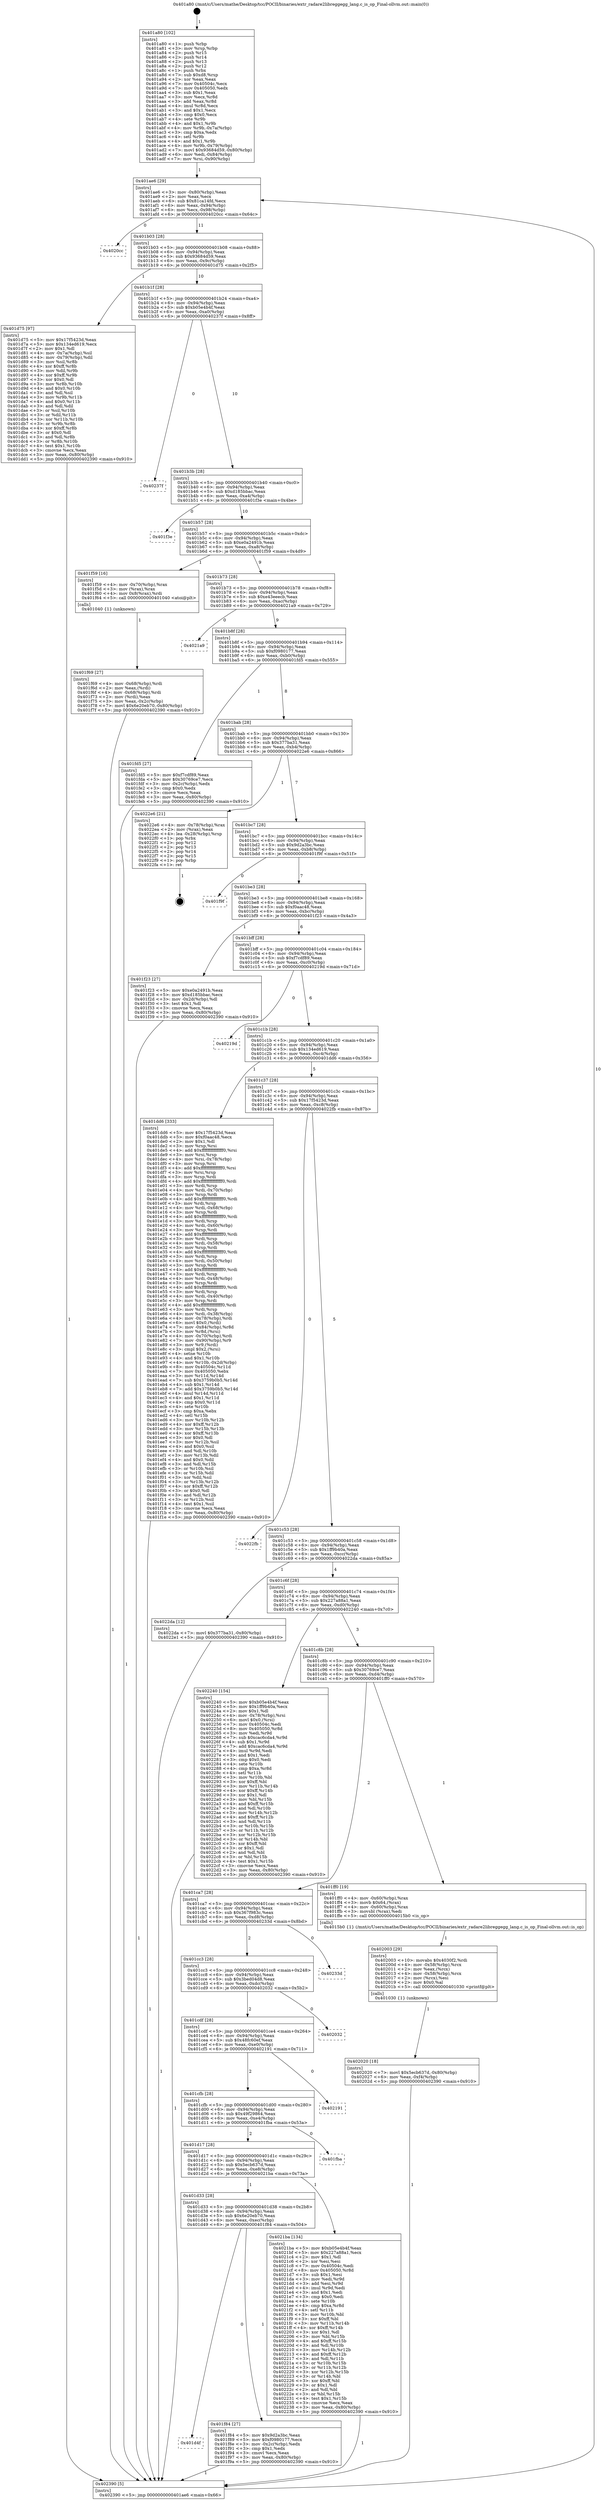 digraph "0x401a80" {
  label = "0x401a80 (/mnt/c/Users/mathe/Desktop/tcc/POCII/binaries/extr_radare2libreggegg_lang.c_is_op_Final-ollvm.out::main(0))"
  labelloc = "t"
  node[shape=record]

  Entry [label="",width=0.3,height=0.3,shape=circle,fillcolor=black,style=filled]
  "0x401ae6" [label="{
     0x401ae6 [29]\l
     | [instrs]\l
     &nbsp;&nbsp;0x401ae6 \<+3\>: mov -0x80(%rbp),%eax\l
     &nbsp;&nbsp;0x401ae9 \<+2\>: mov %eax,%ecx\l
     &nbsp;&nbsp;0x401aeb \<+6\>: sub $0x81ca14fd,%ecx\l
     &nbsp;&nbsp;0x401af1 \<+6\>: mov %eax,-0x94(%rbp)\l
     &nbsp;&nbsp;0x401af7 \<+6\>: mov %ecx,-0x98(%rbp)\l
     &nbsp;&nbsp;0x401afd \<+6\>: je 00000000004020cc \<main+0x64c\>\l
  }"]
  "0x4020cc" [label="{
     0x4020cc\l
  }", style=dashed]
  "0x401b03" [label="{
     0x401b03 [28]\l
     | [instrs]\l
     &nbsp;&nbsp;0x401b03 \<+5\>: jmp 0000000000401b08 \<main+0x88\>\l
     &nbsp;&nbsp;0x401b08 \<+6\>: mov -0x94(%rbp),%eax\l
     &nbsp;&nbsp;0x401b0e \<+5\>: sub $0x93684d59,%eax\l
     &nbsp;&nbsp;0x401b13 \<+6\>: mov %eax,-0x9c(%rbp)\l
     &nbsp;&nbsp;0x401b19 \<+6\>: je 0000000000401d75 \<main+0x2f5\>\l
  }"]
  Exit [label="",width=0.3,height=0.3,shape=circle,fillcolor=black,style=filled,peripheries=2]
  "0x401d75" [label="{
     0x401d75 [97]\l
     | [instrs]\l
     &nbsp;&nbsp;0x401d75 \<+5\>: mov $0x17f5423d,%eax\l
     &nbsp;&nbsp;0x401d7a \<+5\>: mov $0x134ed619,%ecx\l
     &nbsp;&nbsp;0x401d7f \<+2\>: mov $0x1,%dl\l
     &nbsp;&nbsp;0x401d81 \<+4\>: mov -0x7a(%rbp),%sil\l
     &nbsp;&nbsp;0x401d85 \<+4\>: mov -0x79(%rbp),%dil\l
     &nbsp;&nbsp;0x401d89 \<+3\>: mov %sil,%r8b\l
     &nbsp;&nbsp;0x401d8c \<+4\>: xor $0xff,%r8b\l
     &nbsp;&nbsp;0x401d90 \<+3\>: mov %dil,%r9b\l
     &nbsp;&nbsp;0x401d93 \<+4\>: xor $0xff,%r9b\l
     &nbsp;&nbsp;0x401d97 \<+3\>: xor $0x0,%dl\l
     &nbsp;&nbsp;0x401d9a \<+3\>: mov %r8b,%r10b\l
     &nbsp;&nbsp;0x401d9d \<+4\>: and $0x0,%r10b\l
     &nbsp;&nbsp;0x401da1 \<+3\>: and %dl,%sil\l
     &nbsp;&nbsp;0x401da4 \<+3\>: mov %r9b,%r11b\l
     &nbsp;&nbsp;0x401da7 \<+4\>: and $0x0,%r11b\l
     &nbsp;&nbsp;0x401dab \<+3\>: and %dl,%dil\l
     &nbsp;&nbsp;0x401dae \<+3\>: or %sil,%r10b\l
     &nbsp;&nbsp;0x401db1 \<+3\>: or %dil,%r11b\l
     &nbsp;&nbsp;0x401db4 \<+3\>: xor %r11b,%r10b\l
     &nbsp;&nbsp;0x401db7 \<+3\>: or %r9b,%r8b\l
     &nbsp;&nbsp;0x401dba \<+4\>: xor $0xff,%r8b\l
     &nbsp;&nbsp;0x401dbe \<+3\>: or $0x0,%dl\l
     &nbsp;&nbsp;0x401dc1 \<+3\>: and %dl,%r8b\l
     &nbsp;&nbsp;0x401dc4 \<+3\>: or %r8b,%r10b\l
     &nbsp;&nbsp;0x401dc7 \<+4\>: test $0x1,%r10b\l
     &nbsp;&nbsp;0x401dcb \<+3\>: cmovne %ecx,%eax\l
     &nbsp;&nbsp;0x401dce \<+3\>: mov %eax,-0x80(%rbp)\l
     &nbsp;&nbsp;0x401dd1 \<+5\>: jmp 0000000000402390 \<main+0x910\>\l
  }"]
  "0x401b1f" [label="{
     0x401b1f [28]\l
     | [instrs]\l
     &nbsp;&nbsp;0x401b1f \<+5\>: jmp 0000000000401b24 \<main+0xa4\>\l
     &nbsp;&nbsp;0x401b24 \<+6\>: mov -0x94(%rbp),%eax\l
     &nbsp;&nbsp;0x401b2a \<+5\>: sub $0xb05e4b4f,%eax\l
     &nbsp;&nbsp;0x401b2f \<+6\>: mov %eax,-0xa0(%rbp)\l
     &nbsp;&nbsp;0x401b35 \<+6\>: je 000000000040237f \<main+0x8ff\>\l
  }"]
  "0x402390" [label="{
     0x402390 [5]\l
     | [instrs]\l
     &nbsp;&nbsp;0x402390 \<+5\>: jmp 0000000000401ae6 \<main+0x66\>\l
  }"]
  "0x401a80" [label="{
     0x401a80 [102]\l
     | [instrs]\l
     &nbsp;&nbsp;0x401a80 \<+1\>: push %rbp\l
     &nbsp;&nbsp;0x401a81 \<+3\>: mov %rsp,%rbp\l
     &nbsp;&nbsp;0x401a84 \<+2\>: push %r15\l
     &nbsp;&nbsp;0x401a86 \<+2\>: push %r14\l
     &nbsp;&nbsp;0x401a88 \<+2\>: push %r13\l
     &nbsp;&nbsp;0x401a8a \<+2\>: push %r12\l
     &nbsp;&nbsp;0x401a8c \<+1\>: push %rbx\l
     &nbsp;&nbsp;0x401a8d \<+7\>: sub $0xd8,%rsp\l
     &nbsp;&nbsp;0x401a94 \<+2\>: xor %eax,%eax\l
     &nbsp;&nbsp;0x401a96 \<+7\>: mov 0x40504c,%ecx\l
     &nbsp;&nbsp;0x401a9d \<+7\>: mov 0x405050,%edx\l
     &nbsp;&nbsp;0x401aa4 \<+3\>: sub $0x1,%eax\l
     &nbsp;&nbsp;0x401aa7 \<+3\>: mov %ecx,%r8d\l
     &nbsp;&nbsp;0x401aaa \<+3\>: add %eax,%r8d\l
     &nbsp;&nbsp;0x401aad \<+4\>: imul %r8d,%ecx\l
     &nbsp;&nbsp;0x401ab1 \<+3\>: and $0x1,%ecx\l
     &nbsp;&nbsp;0x401ab4 \<+3\>: cmp $0x0,%ecx\l
     &nbsp;&nbsp;0x401ab7 \<+4\>: sete %r9b\l
     &nbsp;&nbsp;0x401abb \<+4\>: and $0x1,%r9b\l
     &nbsp;&nbsp;0x401abf \<+4\>: mov %r9b,-0x7a(%rbp)\l
     &nbsp;&nbsp;0x401ac3 \<+3\>: cmp $0xa,%edx\l
     &nbsp;&nbsp;0x401ac6 \<+4\>: setl %r9b\l
     &nbsp;&nbsp;0x401aca \<+4\>: and $0x1,%r9b\l
     &nbsp;&nbsp;0x401ace \<+4\>: mov %r9b,-0x79(%rbp)\l
     &nbsp;&nbsp;0x401ad2 \<+7\>: movl $0x93684d59,-0x80(%rbp)\l
     &nbsp;&nbsp;0x401ad9 \<+6\>: mov %edi,-0x84(%rbp)\l
     &nbsp;&nbsp;0x401adf \<+7\>: mov %rsi,-0x90(%rbp)\l
  }"]
  "0x402020" [label="{
     0x402020 [18]\l
     | [instrs]\l
     &nbsp;&nbsp;0x402020 \<+7\>: movl $0x5ecb637d,-0x80(%rbp)\l
     &nbsp;&nbsp;0x402027 \<+6\>: mov %eax,-0xf4(%rbp)\l
     &nbsp;&nbsp;0x40202d \<+5\>: jmp 0000000000402390 \<main+0x910\>\l
  }"]
  "0x40237f" [label="{
     0x40237f\l
  }", style=dashed]
  "0x401b3b" [label="{
     0x401b3b [28]\l
     | [instrs]\l
     &nbsp;&nbsp;0x401b3b \<+5\>: jmp 0000000000401b40 \<main+0xc0\>\l
     &nbsp;&nbsp;0x401b40 \<+6\>: mov -0x94(%rbp),%eax\l
     &nbsp;&nbsp;0x401b46 \<+5\>: sub $0xd185bbac,%eax\l
     &nbsp;&nbsp;0x401b4b \<+6\>: mov %eax,-0xa4(%rbp)\l
     &nbsp;&nbsp;0x401b51 \<+6\>: je 0000000000401f3e \<main+0x4be\>\l
  }"]
  "0x402003" [label="{
     0x402003 [29]\l
     | [instrs]\l
     &nbsp;&nbsp;0x402003 \<+10\>: movabs $0x4030f2,%rdi\l
     &nbsp;&nbsp;0x40200d \<+4\>: mov -0x58(%rbp),%rcx\l
     &nbsp;&nbsp;0x402011 \<+2\>: mov %eax,(%rcx)\l
     &nbsp;&nbsp;0x402013 \<+4\>: mov -0x58(%rbp),%rcx\l
     &nbsp;&nbsp;0x402017 \<+2\>: mov (%rcx),%esi\l
     &nbsp;&nbsp;0x402019 \<+2\>: mov $0x0,%al\l
     &nbsp;&nbsp;0x40201b \<+5\>: call 0000000000401030 \<printf@plt\>\l
     | [calls]\l
     &nbsp;&nbsp;0x401030 \{1\} (unknown)\l
  }"]
  "0x401f3e" [label="{
     0x401f3e\l
  }", style=dashed]
  "0x401b57" [label="{
     0x401b57 [28]\l
     | [instrs]\l
     &nbsp;&nbsp;0x401b57 \<+5\>: jmp 0000000000401b5c \<main+0xdc\>\l
     &nbsp;&nbsp;0x401b5c \<+6\>: mov -0x94(%rbp),%eax\l
     &nbsp;&nbsp;0x401b62 \<+5\>: sub $0xe0a2491b,%eax\l
     &nbsp;&nbsp;0x401b67 \<+6\>: mov %eax,-0xa8(%rbp)\l
     &nbsp;&nbsp;0x401b6d \<+6\>: je 0000000000401f59 \<main+0x4d9\>\l
  }"]
  "0x401d4f" [label="{
     0x401d4f\l
  }", style=dashed]
  "0x401f59" [label="{
     0x401f59 [16]\l
     | [instrs]\l
     &nbsp;&nbsp;0x401f59 \<+4\>: mov -0x70(%rbp),%rax\l
     &nbsp;&nbsp;0x401f5d \<+3\>: mov (%rax),%rax\l
     &nbsp;&nbsp;0x401f60 \<+4\>: mov 0x8(%rax),%rdi\l
     &nbsp;&nbsp;0x401f64 \<+5\>: call 0000000000401040 \<atoi@plt\>\l
     | [calls]\l
     &nbsp;&nbsp;0x401040 \{1\} (unknown)\l
  }"]
  "0x401b73" [label="{
     0x401b73 [28]\l
     | [instrs]\l
     &nbsp;&nbsp;0x401b73 \<+5\>: jmp 0000000000401b78 \<main+0xf8\>\l
     &nbsp;&nbsp;0x401b78 \<+6\>: mov -0x94(%rbp),%eax\l
     &nbsp;&nbsp;0x401b7e \<+5\>: sub $0xe43eeecb,%eax\l
     &nbsp;&nbsp;0x401b83 \<+6\>: mov %eax,-0xac(%rbp)\l
     &nbsp;&nbsp;0x401b89 \<+6\>: je 00000000004021a9 \<main+0x729\>\l
  }"]
  "0x401f84" [label="{
     0x401f84 [27]\l
     | [instrs]\l
     &nbsp;&nbsp;0x401f84 \<+5\>: mov $0x9d2a3bc,%eax\l
     &nbsp;&nbsp;0x401f89 \<+5\>: mov $0xf0980177,%ecx\l
     &nbsp;&nbsp;0x401f8e \<+3\>: mov -0x2c(%rbp),%edx\l
     &nbsp;&nbsp;0x401f91 \<+3\>: cmp $0x1,%edx\l
     &nbsp;&nbsp;0x401f94 \<+3\>: cmovl %ecx,%eax\l
     &nbsp;&nbsp;0x401f97 \<+3\>: mov %eax,-0x80(%rbp)\l
     &nbsp;&nbsp;0x401f9a \<+5\>: jmp 0000000000402390 \<main+0x910\>\l
  }"]
  "0x4021a9" [label="{
     0x4021a9\l
  }", style=dashed]
  "0x401b8f" [label="{
     0x401b8f [28]\l
     | [instrs]\l
     &nbsp;&nbsp;0x401b8f \<+5\>: jmp 0000000000401b94 \<main+0x114\>\l
     &nbsp;&nbsp;0x401b94 \<+6\>: mov -0x94(%rbp),%eax\l
     &nbsp;&nbsp;0x401b9a \<+5\>: sub $0xf0980177,%eax\l
     &nbsp;&nbsp;0x401b9f \<+6\>: mov %eax,-0xb0(%rbp)\l
     &nbsp;&nbsp;0x401ba5 \<+6\>: je 0000000000401fd5 \<main+0x555\>\l
  }"]
  "0x401d33" [label="{
     0x401d33 [28]\l
     | [instrs]\l
     &nbsp;&nbsp;0x401d33 \<+5\>: jmp 0000000000401d38 \<main+0x2b8\>\l
     &nbsp;&nbsp;0x401d38 \<+6\>: mov -0x94(%rbp),%eax\l
     &nbsp;&nbsp;0x401d3e \<+5\>: sub $0x6e20eb70,%eax\l
     &nbsp;&nbsp;0x401d43 \<+6\>: mov %eax,-0xec(%rbp)\l
     &nbsp;&nbsp;0x401d49 \<+6\>: je 0000000000401f84 \<main+0x504\>\l
  }"]
  "0x401fd5" [label="{
     0x401fd5 [27]\l
     | [instrs]\l
     &nbsp;&nbsp;0x401fd5 \<+5\>: mov $0xf7cdf89,%eax\l
     &nbsp;&nbsp;0x401fda \<+5\>: mov $0x30769ce7,%ecx\l
     &nbsp;&nbsp;0x401fdf \<+3\>: mov -0x2c(%rbp),%edx\l
     &nbsp;&nbsp;0x401fe2 \<+3\>: cmp $0x0,%edx\l
     &nbsp;&nbsp;0x401fe5 \<+3\>: cmove %ecx,%eax\l
     &nbsp;&nbsp;0x401fe8 \<+3\>: mov %eax,-0x80(%rbp)\l
     &nbsp;&nbsp;0x401feb \<+5\>: jmp 0000000000402390 \<main+0x910\>\l
  }"]
  "0x401bab" [label="{
     0x401bab [28]\l
     | [instrs]\l
     &nbsp;&nbsp;0x401bab \<+5\>: jmp 0000000000401bb0 \<main+0x130\>\l
     &nbsp;&nbsp;0x401bb0 \<+6\>: mov -0x94(%rbp),%eax\l
     &nbsp;&nbsp;0x401bb6 \<+5\>: sub $0x377ba31,%eax\l
     &nbsp;&nbsp;0x401bbb \<+6\>: mov %eax,-0xb4(%rbp)\l
     &nbsp;&nbsp;0x401bc1 \<+6\>: je 00000000004022e6 \<main+0x866\>\l
  }"]
  "0x4021ba" [label="{
     0x4021ba [134]\l
     | [instrs]\l
     &nbsp;&nbsp;0x4021ba \<+5\>: mov $0xb05e4b4f,%eax\l
     &nbsp;&nbsp;0x4021bf \<+5\>: mov $0x227a88a1,%ecx\l
     &nbsp;&nbsp;0x4021c4 \<+2\>: mov $0x1,%dl\l
     &nbsp;&nbsp;0x4021c6 \<+2\>: xor %esi,%esi\l
     &nbsp;&nbsp;0x4021c8 \<+7\>: mov 0x40504c,%edi\l
     &nbsp;&nbsp;0x4021cf \<+8\>: mov 0x405050,%r8d\l
     &nbsp;&nbsp;0x4021d7 \<+3\>: sub $0x1,%esi\l
     &nbsp;&nbsp;0x4021da \<+3\>: mov %edi,%r9d\l
     &nbsp;&nbsp;0x4021dd \<+3\>: add %esi,%r9d\l
     &nbsp;&nbsp;0x4021e0 \<+4\>: imul %r9d,%edi\l
     &nbsp;&nbsp;0x4021e4 \<+3\>: and $0x1,%edi\l
     &nbsp;&nbsp;0x4021e7 \<+3\>: cmp $0x0,%edi\l
     &nbsp;&nbsp;0x4021ea \<+4\>: sete %r10b\l
     &nbsp;&nbsp;0x4021ee \<+4\>: cmp $0xa,%r8d\l
     &nbsp;&nbsp;0x4021f2 \<+4\>: setl %r11b\l
     &nbsp;&nbsp;0x4021f6 \<+3\>: mov %r10b,%bl\l
     &nbsp;&nbsp;0x4021f9 \<+3\>: xor $0xff,%bl\l
     &nbsp;&nbsp;0x4021fc \<+3\>: mov %r11b,%r14b\l
     &nbsp;&nbsp;0x4021ff \<+4\>: xor $0xff,%r14b\l
     &nbsp;&nbsp;0x402203 \<+3\>: xor $0x1,%dl\l
     &nbsp;&nbsp;0x402206 \<+3\>: mov %bl,%r15b\l
     &nbsp;&nbsp;0x402209 \<+4\>: and $0xff,%r15b\l
     &nbsp;&nbsp;0x40220d \<+3\>: and %dl,%r10b\l
     &nbsp;&nbsp;0x402210 \<+3\>: mov %r14b,%r12b\l
     &nbsp;&nbsp;0x402213 \<+4\>: and $0xff,%r12b\l
     &nbsp;&nbsp;0x402217 \<+3\>: and %dl,%r11b\l
     &nbsp;&nbsp;0x40221a \<+3\>: or %r10b,%r15b\l
     &nbsp;&nbsp;0x40221d \<+3\>: or %r11b,%r12b\l
     &nbsp;&nbsp;0x402220 \<+3\>: xor %r12b,%r15b\l
     &nbsp;&nbsp;0x402223 \<+3\>: or %r14b,%bl\l
     &nbsp;&nbsp;0x402226 \<+3\>: xor $0xff,%bl\l
     &nbsp;&nbsp;0x402229 \<+3\>: or $0x1,%dl\l
     &nbsp;&nbsp;0x40222c \<+2\>: and %dl,%bl\l
     &nbsp;&nbsp;0x40222e \<+3\>: or %bl,%r15b\l
     &nbsp;&nbsp;0x402231 \<+4\>: test $0x1,%r15b\l
     &nbsp;&nbsp;0x402235 \<+3\>: cmovne %ecx,%eax\l
     &nbsp;&nbsp;0x402238 \<+3\>: mov %eax,-0x80(%rbp)\l
     &nbsp;&nbsp;0x40223b \<+5\>: jmp 0000000000402390 \<main+0x910\>\l
  }"]
  "0x4022e6" [label="{
     0x4022e6 [21]\l
     | [instrs]\l
     &nbsp;&nbsp;0x4022e6 \<+4\>: mov -0x78(%rbp),%rax\l
     &nbsp;&nbsp;0x4022ea \<+2\>: mov (%rax),%eax\l
     &nbsp;&nbsp;0x4022ec \<+4\>: lea -0x28(%rbp),%rsp\l
     &nbsp;&nbsp;0x4022f0 \<+1\>: pop %rbx\l
     &nbsp;&nbsp;0x4022f1 \<+2\>: pop %r12\l
     &nbsp;&nbsp;0x4022f3 \<+2\>: pop %r13\l
     &nbsp;&nbsp;0x4022f5 \<+2\>: pop %r14\l
     &nbsp;&nbsp;0x4022f7 \<+2\>: pop %r15\l
     &nbsp;&nbsp;0x4022f9 \<+1\>: pop %rbp\l
     &nbsp;&nbsp;0x4022fa \<+1\>: ret\l
  }"]
  "0x401bc7" [label="{
     0x401bc7 [28]\l
     | [instrs]\l
     &nbsp;&nbsp;0x401bc7 \<+5\>: jmp 0000000000401bcc \<main+0x14c\>\l
     &nbsp;&nbsp;0x401bcc \<+6\>: mov -0x94(%rbp),%eax\l
     &nbsp;&nbsp;0x401bd2 \<+5\>: sub $0x9d2a3bc,%eax\l
     &nbsp;&nbsp;0x401bd7 \<+6\>: mov %eax,-0xb8(%rbp)\l
     &nbsp;&nbsp;0x401bdd \<+6\>: je 0000000000401f9f \<main+0x51f\>\l
  }"]
  "0x401d17" [label="{
     0x401d17 [28]\l
     | [instrs]\l
     &nbsp;&nbsp;0x401d17 \<+5\>: jmp 0000000000401d1c \<main+0x29c\>\l
     &nbsp;&nbsp;0x401d1c \<+6\>: mov -0x94(%rbp),%eax\l
     &nbsp;&nbsp;0x401d22 \<+5\>: sub $0x5ecb637d,%eax\l
     &nbsp;&nbsp;0x401d27 \<+6\>: mov %eax,-0xe8(%rbp)\l
     &nbsp;&nbsp;0x401d2d \<+6\>: je 00000000004021ba \<main+0x73a\>\l
  }"]
  "0x401f9f" [label="{
     0x401f9f\l
  }", style=dashed]
  "0x401be3" [label="{
     0x401be3 [28]\l
     | [instrs]\l
     &nbsp;&nbsp;0x401be3 \<+5\>: jmp 0000000000401be8 \<main+0x168\>\l
     &nbsp;&nbsp;0x401be8 \<+6\>: mov -0x94(%rbp),%eax\l
     &nbsp;&nbsp;0x401bee \<+5\>: sub $0xf0aac48,%eax\l
     &nbsp;&nbsp;0x401bf3 \<+6\>: mov %eax,-0xbc(%rbp)\l
     &nbsp;&nbsp;0x401bf9 \<+6\>: je 0000000000401f23 \<main+0x4a3\>\l
  }"]
  "0x401fba" [label="{
     0x401fba\l
  }", style=dashed]
  "0x401f23" [label="{
     0x401f23 [27]\l
     | [instrs]\l
     &nbsp;&nbsp;0x401f23 \<+5\>: mov $0xe0a2491b,%eax\l
     &nbsp;&nbsp;0x401f28 \<+5\>: mov $0xd185bbac,%ecx\l
     &nbsp;&nbsp;0x401f2d \<+3\>: mov -0x2d(%rbp),%dl\l
     &nbsp;&nbsp;0x401f30 \<+3\>: test $0x1,%dl\l
     &nbsp;&nbsp;0x401f33 \<+3\>: cmovne %ecx,%eax\l
     &nbsp;&nbsp;0x401f36 \<+3\>: mov %eax,-0x80(%rbp)\l
     &nbsp;&nbsp;0x401f39 \<+5\>: jmp 0000000000402390 \<main+0x910\>\l
  }"]
  "0x401bff" [label="{
     0x401bff [28]\l
     | [instrs]\l
     &nbsp;&nbsp;0x401bff \<+5\>: jmp 0000000000401c04 \<main+0x184\>\l
     &nbsp;&nbsp;0x401c04 \<+6\>: mov -0x94(%rbp),%eax\l
     &nbsp;&nbsp;0x401c0a \<+5\>: sub $0xf7cdf89,%eax\l
     &nbsp;&nbsp;0x401c0f \<+6\>: mov %eax,-0xc0(%rbp)\l
     &nbsp;&nbsp;0x401c15 \<+6\>: je 000000000040219d \<main+0x71d\>\l
  }"]
  "0x401cfb" [label="{
     0x401cfb [28]\l
     | [instrs]\l
     &nbsp;&nbsp;0x401cfb \<+5\>: jmp 0000000000401d00 \<main+0x280\>\l
     &nbsp;&nbsp;0x401d00 \<+6\>: mov -0x94(%rbp),%eax\l
     &nbsp;&nbsp;0x401d06 \<+5\>: sub $0x49f29864,%eax\l
     &nbsp;&nbsp;0x401d0b \<+6\>: mov %eax,-0xe4(%rbp)\l
     &nbsp;&nbsp;0x401d11 \<+6\>: je 0000000000401fba \<main+0x53a\>\l
  }"]
  "0x40219d" [label="{
     0x40219d\l
  }", style=dashed]
  "0x401c1b" [label="{
     0x401c1b [28]\l
     | [instrs]\l
     &nbsp;&nbsp;0x401c1b \<+5\>: jmp 0000000000401c20 \<main+0x1a0\>\l
     &nbsp;&nbsp;0x401c20 \<+6\>: mov -0x94(%rbp),%eax\l
     &nbsp;&nbsp;0x401c26 \<+5\>: sub $0x134ed619,%eax\l
     &nbsp;&nbsp;0x401c2b \<+6\>: mov %eax,-0xc4(%rbp)\l
     &nbsp;&nbsp;0x401c31 \<+6\>: je 0000000000401dd6 \<main+0x356\>\l
  }"]
  "0x402191" [label="{
     0x402191\l
  }", style=dashed]
  "0x401dd6" [label="{
     0x401dd6 [333]\l
     | [instrs]\l
     &nbsp;&nbsp;0x401dd6 \<+5\>: mov $0x17f5423d,%eax\l
     &nbsp;&nbsp;0x401ddb \<+5\>: mov $0xf0aac48,%ecx\l
     &nbsp;&nbsp;0x401de0 \<+2\>: mov $0x1,%dl\l
     &nbsp;&nbsp;0x401de2 \<+3\>: mov %rsp,%rsi\l
     &nbsp;&nbsp;0x401de5 \<+4\>: add $0xfffffffffffffff0,%rsi\l
     &nbsp;&nbsp;0x401de9 \<+3\>: mov %rsi,%rsp\l
     &nbsp;&nbsp;0x401dec \<+4\>: mov %rsi,-0x78(%rbp)\l
     &nbsp;&nbsp;0x401df0 \<+3\>: mov %rsp,%rsi\l
     &nbsp;&nbsp;0x401df3 \<+4\>: add $0xfffffffffffffff0,%rsi\l
     &nbsp;&nbsp;0x401df7 \<+3\>: mov %rsi,%rsp\l
     &nbsp;&nbsp;0x401dfa \<+3\>: mov %rsp,%rdi\l
     &nbsp;&nbsp;0x401dfd \<+4\>: add $0xfffffffffffffff0,%rdi\l
     &nbsp;&nbsp;0x401e01 \<+3\>: mov %rdi,%rsp\l
     &nbsp;&nbsp;0x401e04 \<+4\>: mov %rdi,-0x70(%rbp)\l
     &nbsp;&nbsp;0x401e08 \<+3\>: mov %rsp,%rdi\l
     &nbsp;&nbsp;0x401e0b \<+4\>: add $0xfffffffffffffff0,%rdi\l
     &nbsp;&nbsp;0x401e0f \<+3\>: mov %rdi,%rsp\l
     &nbsp;&nbsp;0x401e12 \<+4\>: mov %rdi,-0x68(%rbp)\l
     &nbsp;&nbsp;0x401e16 \<+3\>: mov %rsp,%rdi\l
     &nbsp;&nbsp;0x401e19 \<+4\>: add $0xfffffffffffffff0,%rdi\l
     &nbsp;&nbsp;0x401e1d \<+3\>: mov %rdi,%rsp\l
     &nbsp;&nbsp;0x401e20 \<+4\>: mov %rdi,-0x60(%rbp)\l
     &nbsp;&nbsp;0x401e24 \<+3\>: mov %rsp,%rdi\l
     &nbsp;&nbsp;0x401e27 \<+4\>: add $0xfffffffffffffff0,%rdi\l
     &nbsp;&nbsp;0x401e2b \<+3\>: mov %rdi,%rsp\l
     &nbsp;&nbsp;0x401e2e \<+4\>: mov %rdi,-0x58(%rbp)\l
     &nbsp;&nbsp;0x401e32 \<+3\>: mov %rsp,%rdi\l
     &nbsp;&nbsp;0x401e35 \<+4\>: add $0xfffffffffffffff0,%rdi\l
     &nbsp;&nbsp;0x401e39 \<+3\>: mov %rdi,%rsp\l
     &nbsp;&nbsp;0x401e3c \<+4\>: mov %rdi,-0x50(%rbp)\l
     &nbsp;&nbsp;0x401e40 \<+3\>: mov %rsp,%rdi\l
     &nbsp;&nbsp;0x401e43 \<+4\>: add $0xfffffffffffffff0,%rdi\l
     &nbsp;&nbsp;0x401e47 \<+3\>: mov %rdi,%rsp\l
     &nbsp;&nbsp;0x401e4a \<+4\>: mov %rdi,-0x48(%rbp)\l
     &nbsp;&nbsp;0x401e4e \<+3\>: mov %rsp,%rdi\l
     &nbsp;&nbsp;0x401e51 \<+4\>: add $0xfffffffffffffff0,%rdi\l
     &nbsp;&nbsp;0x401e55 \<+3\>: mov %rdi,%rsp\l
     &nbsp;&nbsp;0x401e58 \<+4\>: mov %rdi,-0x40(%rbp)\l
     &nbsp;&nbsp;0x401e5c \<+3\>: mov %rsp,%rdi\l
     &nbsp;&nbsp;0x401e5f \<+4\>: add $0xfffffffffffffff0,%rdi\l
     &nbsp;&nbsp;0x401e63 \<+3\>: mov %rdi,%rsp\l
     &nbsp;&nbsp;0x401e66 \<+4\>: mov %rdi,-0x38(%rbp)\l
     &nbsp;&nbsp;0x401e6a \<+4\>: mov -0x78(%rbp),%rdi\l
     &nbsp;&nbsp;0x401e6e \<+6\>: movl $0x0,(%rdi)\l
     &nbsp;&nbsp;0x401e74 \<+7\>: mov -0x84(%rbp),%r8d\l
     &nbsp;&nbsp;0x401e7b \<+3\>: mov %r8d,(%rsi)\l
     &nbsp;&nbsp;0x401e7e \<+4\>: mov -0x70(%rbp),%rdi\l
     &nbsp;&nbsp;0x401e82 \<+7\>: mov -0x90(%rbp),%r9\l
     &nbsp;&nbsp;0x401e89 \<+3\>: mov %r9,(%rdi)\l
     &nbsp;&nbsp;0x401e8c \<+3\>: cmpl $0x2,(%rsi)\l
     &nbsp;&nbsp;0x401e8f \<+4\>: setne %r10b\l
     &nbsp;&nbsp;0x401e93 \<+4\>: and $0x1,%r10b\l
     &nbsp;&nbsp;0x401e97 \<+4\>: mov %r10b,-0x2d(%rbp)\l
     &nbsp;&nbsp;0x401e9b \<+8\>: mov 0x40504c,%r11d\l
     &nbsp;&nbsp;0x401ea3 \<+7\>: mov 0x405050,%ebx\l
     &nbsp;&nbsp;0x401eaa \<+3\>: mov %r11d,%r14d\l
     &nbsp;&nbsp;0x401ead \<+7\>: sub $0x3759b0b5,%r14d\l
     &nbsp;&nbsp;0x401eb4 \<+4\>: sub $0x1,%r14d\l
     &nbsp;&nbsp;0x401eb8 \<+7\>: add $0x3759b0b5,%r14d\l
     &nbsp;&nbsp;0x401ebf \<+4\>: imul %r14d,%r11d\l
     &nbsp;&nbsp;0x401ec3 \<+4\>: and $0x1,%r11d\l
     &nbsp;&nbsp;0x401ec7 \<+4\>: cmp $0x0,%r11d\l
     &nbsp;&nbsp;0x401ecb \<+4\>: sete %r10b\l
     &nbsp;&nbsp;0x401ecf \<+3\>: cmp $0xa,%ebx\l
     &nbsp;&nbsp;0x401ed2 \<+4\>: setl %r15b\l
     &nbsp;&nbsp;0x401ed6 \<+3\>: mov %r10b,%r12b\l
     &nbsp;&nbsp;0x401ed9 \<+4\>: xor $0xff,%r12b\l
     &nbsp;&nbsp;0x401edd \<+3\>: mov %r15b,%r13b\l
     &nbsp;&nbsp;0x401ee0 \<+4\>: xor $0xff,%r13b\l
     &nbsp;&nbsp;0x401ee4 \<+3\>: xor $0x0,%dl\l
     &nbsp;&nbsp;0x401ee7 \<+3\>: mov %r12b,%sil\l
     &nbsp;&nbsp;0x401eea \<+4\>: and $0x0,%sil\l
     &nbsp;&nbsp;0x401eee \<+3\>: and %dl,%r10b\l
     &nbsp;&nbsp;0x401ef1 \<+3\>: mov %r13b,%dil\l
     &nbsp;&nbsp;0x401ef4 \<+4\>: and $0x0,%dil\l
     &nbsp;&nbsp;0x401ef8 \<+3\>: and %dl,%r15b\l
     &nbsp;&nbsp;0x401efb \<+3\>: or %r10b,%sil\l
     &nbsp;&nbsp;0x401efe \<+3\>: or %r15b,%dil\l
     &nbsp;&nbsp;0x401f01 \<+3\>: xor %dil,%sil\l
     &nbsp;&nbsp;0x401f04 \<+3\>: or %r13b,%r12b\l
     &nbsp;&nbsp;0x401f07 \<+4\>: xor $0xff,%r12b\l
     &nbsp;&nbsp;0x401f0b \<+3\>: or $0x0,%dl\l
     &nbsp;&nbsp;0x401f0e \<+3\>: and %dl,%r12b\l
     &nbsp;&nbsp;0x401f11 \<+3\>: or %r12b,%sil\l
     &nbsp;&nbsp;0x401f14 \<+4\>: test $0x1,%sil\l
     &nbsp;&nbsp;0x401f18 \<+3\>: cmovne %ecx,%eax\l
     &nbsp;&nbsp;0x401f1b \<+3\>: mov %eax,-0x80(%rbp)\l
     &nbsp;&nbsp;0x401f1e \<+5\>: jmp 0000000000402390 \<main+0x910\>\l
  }"]
  "0x401c37" [label="{
     0x401c37 [28]\l
     | [instrs]\l
     &nbsp;&nbsp;0x401c37 \<+5\>: jmp 0000000000401c3c \<main+0x1bc\>\l
     &nbsp;&nbsp;0x401c3c \<+6\>: mov -0x94(%rbp),%eax\l
     &nbsp;&nbsp;0x401c42 \<+5\>: sub $0x17f5423d,%eax\l
     &nbsp;&nbsp;0x401c47 \<+6\>: mov %eax,-0xc8(%rbp)\l
     &nbsp;&nbsp;0x401c4d \<+6\>: je 00000000004022fb \<main+0x87b\>\l
  }"]
  "0x401cdf" [label="{
     0x401cdf [28]\l
     | [instrs]\l
     &nbsp;&nbsp;0x401cdf \<+5\>: jmp 0000000000401ce4 \<main+0x264\>\l
     &nbsp;&nbsp;0x401ce4 \<+6\>: mov -0x94(%rbp),%eax\l
     &nbsp;&nbsp;0x401cea \<+5\>: sub $0x48fc60ef,%eax\l
     &nbsp;&nbsp;0x401cef \<+6\>: mov %eax,-0xe0(%rbp)\l
     &nbsp;&nbsp;0x401cf5 \<+6\>: je 0000000000402191 \<main+0x711\>\l
  }"]
  "0x401f69" [label="{
     0x401f69 [27]\l
     | [instrs]\l
     &nbsp;&nbsp;0x401f69 \<+4\>: mov -0x68(%rbp),%rdi\l
     &nbsp;&nbsp;0x401f6d \<+2\>: mov %eax,(%rdi)\l
     &nbsp;&nbsp;0x401f6f \<+4\>: mov -0x68(%rbp),%rdi\l
     &nbsp;&nbsp;0x401f73 \<+2\>: mov (%rdi),%eax\l
     &nbsp;&nbsp;0x401f75 \<+3\>: mov %eax,-0x2c(%rbp)\l
     &nbsp;&nbsp;0x401f78 \<+7\>: movl $0x6e20eb70,-0x80(%rbp)\l
     &nbsp;&nbsp;0x401f7f \<+5\>: jmp 0000000000402390 \<main+0x910\>\l
  }"]
  "0x402032" [label="{
     0x402032\l
  }", style=dashed]
  "0x4022fb" [label="{
     0x4022fb\l
  }", style=dashed]
  "0x401c53" [label="{
     0x401c53 [28]\l
     | [instrs]\l
     &nbsp;&nbsp;0x401c53 \<+5\>: jmp 0000000000401c58 \<main+0x1d8\>\l
     &nbsp;&nbsp;0x401c58 \<+6\>: mov -0x94(%rbp),%eax\l
     &nbsp;&nbsp;0x401c5e \<+5\>: sub $0x1ff9b40a,%eax\l
     &nbsp;&nbsp;0x401c63 \<+6\>: mov %eax,-0xcc(%rbp)\l
     &nbsp;&nbsp;0x401c69 \<+6\>: je 00000000004022da \<main+0x85a\>\l
  }"]
  "0x401cc3" [label="{
     0x401cc3 [28]\l
     | [instrs]\l
     &nbsp;&nbsp;0x401cc3 \<+5\>: jmp 0000000000401cc8 \<main+0x248\>\l
     &nbsp;&nbsp;0x401cc8 \<+6\>: mov -0x94(%rbp),%eax\l
     &nbsp;&nbsp;0x401cce \<+5\>: sub $0x3bed04d8,%eax\l
     &nbsp;&nbsp;0x401cd3 \<+6\>: mov %eax,-0xdc(%rbp)\l
     &nbsp;&nbsp;0x401cd9 \<+6\>: je 0000000000402032 \<main+0x5b2\>\l
  }"]
  "0x4022da" [label="{
     0x4022da [12]\l
     | [instrs]\l
     &nbsp;&nbsp;0x4022da \<+7\>: movl $0x377ba31,-0x80(%rbp)\l
     &nbsp;&nbsp;0x4022e1 \<+5\>: jmp 0000000000402390 \<main+0x910\>\l
  }"]
  "0x401c6f" [label="{
     0x401c6f [28]\l
     | [instrs]\l
     &nbsp;&nbsp;0x401c6f \<+5\>: jmp 0000000000401c74 \<main+0x1f4\>\l
     &nbsp;&nbsp;0x401c74 \<+6\>: mov -0x94(%rbp),%eax\l
     &nbsp;&nbsp;0x401c7a \<+5\>: sub $0x227a88a1,%eax\l
     &nbsp;&nbsp;0x401c7f \<+6\>: mov %eax,-0xd0(%rbp)\l
     &nbsp;&nbsp;0x401c85 \<+6\>: je 0000000000402240 \<main+0x7c0\>\l
  }"]
  "0x40233d" [label="{
     0x40233d\l
  }", style=dashed]
  "0x402240" [label="{
     0x402240 [154]\l
     | [instrs]\l
     &nbsp;&nbsp;0x402240 \<+5\>: mov $0xb05e4b4f,%eax\l
     &nbsp;&nbsp;0x402245 \<+5\>: mov $0x1ff9b40a,%ecx\l
     &nbsp;&nbsp;0x40224a \<+2\>: mov $0x1,%dl\l
     &nbsp;&nbsp;0x40224c \<+4\>: mov -0x78(%rbp),%rsi\l
     &nbsp;&nbsp;0x402250 \<+6\>: movl $0x0,(%rsi)\l
     &nbsp;&nbsp;0x402256 \<+7\>: mov 0x40504c,%edi\l
     &nbsp;&nbsp;0x40225d \<+8\>: mov 0x405050,%r8d\l
     &nbsp;&nbsp;0x402265 \<+3\>: mov %edi,%r9d\l
     &nbsp;&nbsp;0x402268 \<+7\>: sub $0xcac6cda4,%r9d\l
     &nbsp;&nbsp;0x40226f \<+4\>: sub $0x1,%r9d\l
     &nbsp;&nbsp;0x402273 \<+7\>: add $0xcac6cda4,%r9d\l
     &nbsp;&nbsp;0x40227a \<+4\>: imul %r9d,%edi\l
     &nbsp;&nbsp;0x40227e \<+3\>: and $0x1,%edi\l
     &nbsp;&nbsp;0x402281 \<+3\>: cmp $0x0,%edi\l
     &nbsp;&nbsp;0x402284 \<+4\>: sete %r10b\l
     &nbsp;&nbsp;0x402288 \<+4\>: cmp $0xa,%r8d\l
     &nbsp;&nbsp;0x40228c \<+4\>: setl %r11b\l
     &nbsp;&nbsp;0x402290 \<+3\>: mov %r10b,%bl\l
     &nbsp;&nbsp;0x402293 \<+3\>: xor $0xff,%bl\l
     &nbsp;&nbsp;0x402296 \<+3\>: mov %r11b,%r14b\l
     &nbsp;&nbsp;0x402299 \<+4\>: xor $0xff,%r14b\l
     &nbsp;&nbsp;0x40229d \<+3\>: xor $0x1,%dl\l
     &nbsp;&nbsp;0x4022a0 \<+3\>: mov %bl,%r15b\l
     &nbsp;&nbsp;0x4022a3 \<+4\>: and $0xff,%r15b\l
     &nbsp;&nbsp;0x4022a7 \<+3\>: and %dl,%r10b\l
     &nbsp;&nbsp;0x4022aa \<+3\>: mov %r14b,%r12b\l
     &nbsp;&nbsp;0x4022ad \<+4\>: and $0xff,%r12b\l
     &nbsp;&nbsp;0x4022b1 \<+3\>: and %dl,%r11b\l
     &nbsp;&nbsp;0x4022b4 \<+3\>: or %r10b,%r15b\l
     &nbsp;&nbsp;0x4022b7 \<+3\>: or %r11b,%r12b\l
     &nbsp;&nbsp;0x4022ba \<+3\>: xor %r12b,%r15b\l
     &nbsp;&nbsp;0x4022bd \<+3\>: or %r14b,%bl\l
     &nbsp;&nbsp;0x4022c0 \<+3\>: xor $0xff,%bl\l
     &nbsp;&nbsp;0x4022c3 \<+3\>: or $0x1,%dl\l
     &nbsp;&nbsp;0x4022c6 \<+2\>: and %dl,%bl\l
     &nbsp;&nbsp;0x4022c8 \<+3\>: or %bl,%r15b\l
     &nbsp;&nbsp;0x4022cb \<+4\>: test $0x1,%r15b\l
     &nbsp;&nbsp;0x4022cf \<+3\>: cmovne %ecx,%eax\l
     &nbsp;&nbsp;0x4022d2 \<+3\>: mov %eax,-0x80(%rbp)\l
     &nbsp;&nbsp;0x4022d5 \<+5\>: jmp 0000000000402390 \<main+0x910\>\l
  }"]
  "0x401c8b" [label="{
     0x401c8b [28]\l
     | [instrs]\l
     &nbsp;&nbsp;0x401c8b \<+5\>: jmp 0000000000401c90 \<main+0x210\>\l
     &nbsp;&nbsp;0x401c90 \<+6\>: mov -0x94(%rbp),%eax\l
     &nbsp;&nbsp;0x401c96 \<+5\>: sub $0x30769ce7,%eax\l
     &nbsp;&nbsp;0x401c9b \<+6\>: mov %eax,-0xd4(%rbp)\l
     &nbsp;&nbsp;0x401ca1 \<+6\>: je 0000000000401ff0 \<main+0x570\>\l
  }"]
  "0x401ca7" [label="{
     0x401ca7 [28]\l
     | [instrs]\l
     &nbsp;&nbsp;0x401ca7 \<+5\>: jmp 0000000000401cac \<main+0x22c\>\l
     &nbsp;&nbsp;0x401cac \<+6\>: mov -0x94(%rbp),%eax\l
     &nbsp;&nbsp;0x401cb2 \<+5\>: sub $0x367f983c,%eax\l
     &nbsp;&nbsp;0x401cb7 \<+6\>: mov %eax,-0xd8(%rbp)\l
     &nbsp;&nbsp;0x401cbd \<+6\>: je 000000000040233d \<main+0x8bd\>\l
  }"]
  "0x401ff0" [label="{
     0x401ff0 [19]\l
     | [instrs]\l
     &nbsp;&nbsp;0x401ff0 \<+4\>: mov -0x60(%rbp),%rax\l
     &nbsp;&nbsp;0x401ff4 \<+3\>: movb $0x64,(%rax)\l
     &nbsp;&nbsp;0x401ff7 \<+4\>: mov -0x60(%rbp),%rax\l
     &nbsp;&nbsp;0x401ffb \<+3\>: movsbl (%rax),%edi\l
     &nbsp;&nbsp;0x401ffe \<+5\>: call 00000000004015b0 \<is_op\>\l
     | [calls]\l
     &nbsp;&nbsp;0x4015b0 \{1\} (/mnt/c/Users/mathe/Desktop/tcc/POCII/binaries/extr_radare2libreggegg_lang.c_is_op_Final-ollvm.out::is_op)\l
  }"]
  Entry -> "0x401a80" [label=" 1"]
  "0x401ae6" -> "0x4020cc" [label=" 0"]
  "0x401ae6" -> "0x401b03" [label=" 11"]
  "0x4022e6" -> Exit [label=" 1"]
  "0x401b03" -> "0x401d75" [label=" 1"]
  "0x401b03" -> "0x401b1f" [label=" 10"]
  "0x401d75" -> "0x402390" [label=" 1"]
  "0x401a80" -> "0x401ae6" [label=" 1"]
  "0x402390" -> "0x401ae6" [label=" 10"]
  "0x4022da" -> "0x402390" [label=" 1"]
  "0x401b1f" -> "0x40237f" [label=" 0"]
  "0x401b1f" -> "0x401b3b" [label=" 10"]
  "0x402240" -> "0x402390" [label=" 1"]
  "0x401b3b" -> "0x401f3e" [label=" 0"]
  "0x401b3b" -> "0x401b57" [label=" 10"]
  "0x4021ba" -> "0x402390" [label=" 1"]
  "0x401b57" -> "0x401f59" [label=" 1"]
  "0x401b57" -> "0x401b73" [label=" 9"]
  "0x402020" -> "0x402390" [label=" 1"]
  "0x401b73" -> "0x4021a9" [label=" 0"]
  "0x401b73" -> "0x401b8f" [label=" 9"]
  "0x402003" -> "0x402020" [label=" 1"]
  "0x401b8f" -> "0x401fd5" [label=" 1"]
  "0x401b8f" -> "0x401bab" [label=" 8"]
  "0x401fd5" -> "0x402390" [label=" 1"]
  "0x401bab" -> "0x4022e6" [label=" 1"]
  "0x401bab" -> "0x401bc7" [label=" 7"]
  "0x401f84" -> "0x402390" [label=" 1"]
  "0x401bc7" -> "0x401f9f" [label=" 0"]
  "0x401bc7" -> "0x401be3" [label=" 7"]
  "0x401d33" -> "0x401f84" [label=" 1"]
  "0x401be3" -> "0x401f23" [label=" 1"]
  "0x401be3" -> "0x401bff" [label=" 6"]
  "0x401ff0" -> "0x402003" [label=" 1"]
  "0x401bff" -> "0x40219d" [label=" 0"]
  "0x401bff" -> "0x401c1b" [label=" 6"]
  "0x401d17" -> "0x4021ba" [label=" 1"]
  "0x401c1b" -> "0x401dd6" [label=" 1"]
  "0x401c1b" -> "0x401c37" [label=" 5"]
  "0x401d33" -> "0x401d4f" [label=" 0"]
  "0x401dd6" -> "0x402390" [label=" 1"]
  "0x401f23" -> "0x402390" [label=" 1"]
  "0x401f59" -> "0x401f69" [label=" 1"]
  "0x401f69" -> "0x402390" [label=" 1"]
  "0x401cfb" -> "0x401fba" [label=" 0"]
  "0x401c37" -> "0x4022fb" [label=" 0"]
  "0x401c37" -> "0x401c53" [label=" 5"]
  "0x401d17" -> "0x401d33" [label=" 1"]
  "0x401c53" -> "0x4022da" [label=" 1"]
  "0x401c53" -> "0x401c6f" [label=" 4"]
  "0x401cdf" -> "0x402191" [label=" 0"]
  "0x401c6f" -> "0x402240" [label=" 1"]
  "0x401c6f" -> "0x401c8b" [label=" 3"]
  "0x401cfb" -> "0x401d17" [label=" 2"]
  "0x401c8b" -> "0x401ff0" [label=" 1"]
  "0x401c8b" -> "0x401ca7" [label=" 2"]
  "0x401cc3" -> "0x401cdf" [label=" 2"]
  "0x401ca7" -> "0x40233d" [label=" 0"]
  "0x401ca7" -> "0x401cc3" [label=" 2"]
  "0x401cdf" -> "0x401cfb" [label=" 2"]
  "0x401cc3" -> "0x402032" [label=" 0"]
}
